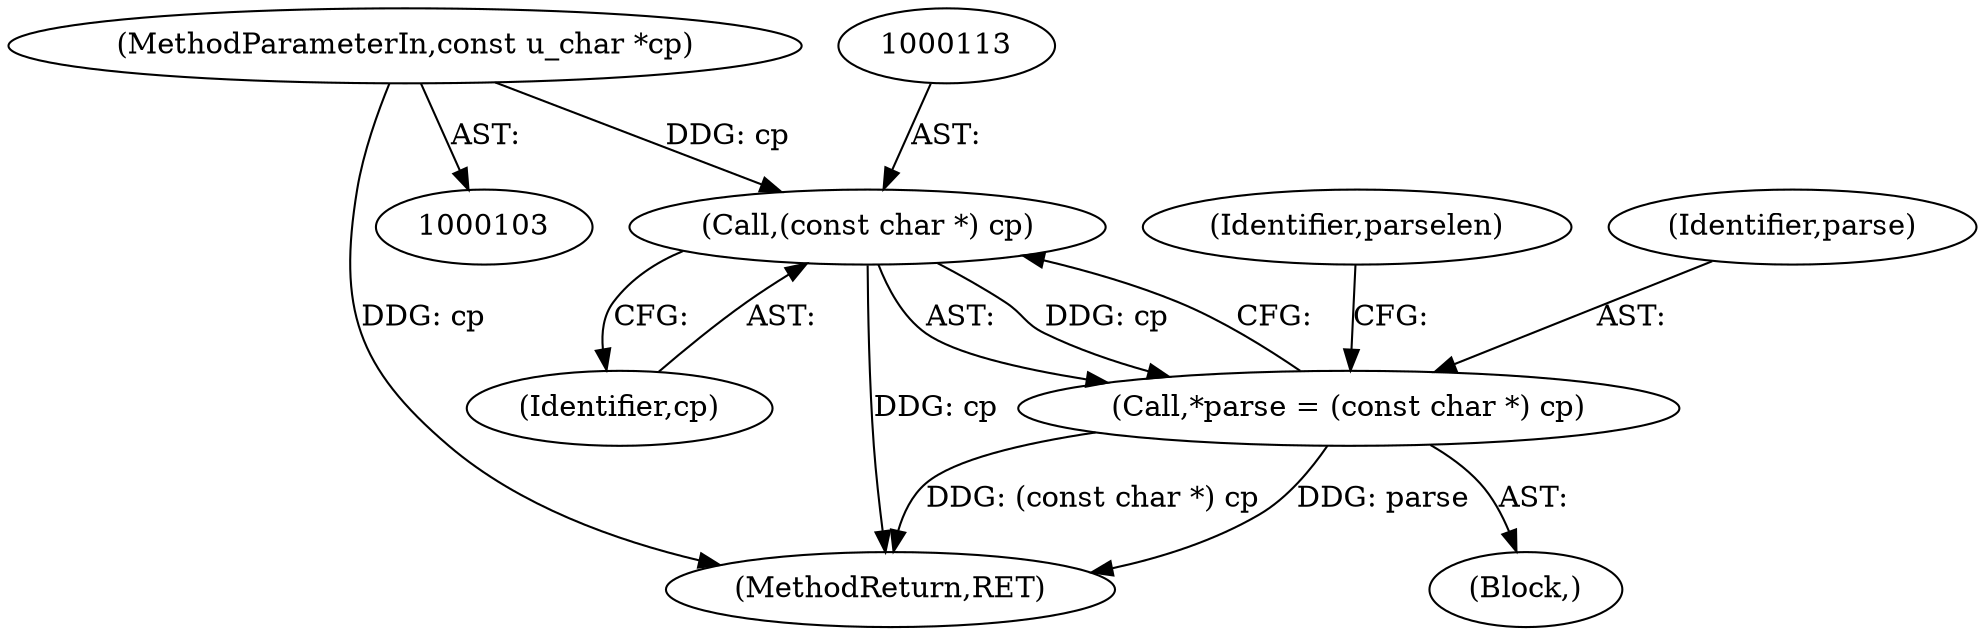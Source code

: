 digraph "0_tcpdump_d17507ffa3e9742199b02a66aa940e79ababfa30_0@pointer" {
"1000105" [label="(MethodParameterIn,const u_char *cp)"];
"1000112" [label="(Call,(const char *) cp)"];
"1000110" [label="(Call,*parse = (const char *) cp)"];
"1000117" [label="(Identifier,parselen)"];
"1000112" [label="(Call,(const char *) cp)"];
"1000110" [label="(Call,*parse = (const char *) cp)"];
"1000114" [label="(Identifier,cp)"];
"1000111" [label="(Identifier,parse)"];
"1000105" [label="(MethodParameterIn,const u_char *cp)"];
"1000759" [label="(MethodReturn,RET)"];
"1000107" [label="(Block,)"];
"1000105" -> "1000103"  [label="AST: "];
"1000105" -> "1000759"  [label="DDG: cp"];
"1000105" -> "1000112"  [label="DDG: cp"];
"1000112" -> "1000110"  [label="AST: "];
"1000112" -> "1000114"  [label="CFG: "];
"1000113" -> "1000112"  [label="AST: "];
"1000114" -> "1000112"  [label="AST: "];
"1000110" -> "1000112"  [label="CFG: "];
"1000112" -> "1000759"  [label="DDG: cp"];
"1000112" -> "1000110"  [label="DDG: cp"];
"1000110" -> "1000107"  [label="AST: "];
"1000111" -> "1000110"  [label="AST: "];
"1000117" -> "1000110"  [label="CFG: "];
"1000110" -> "1000759"  [label="DDG: (const char *) cp"];
"1000110" -> "1000759"  [label="DDG: parse"];
}
